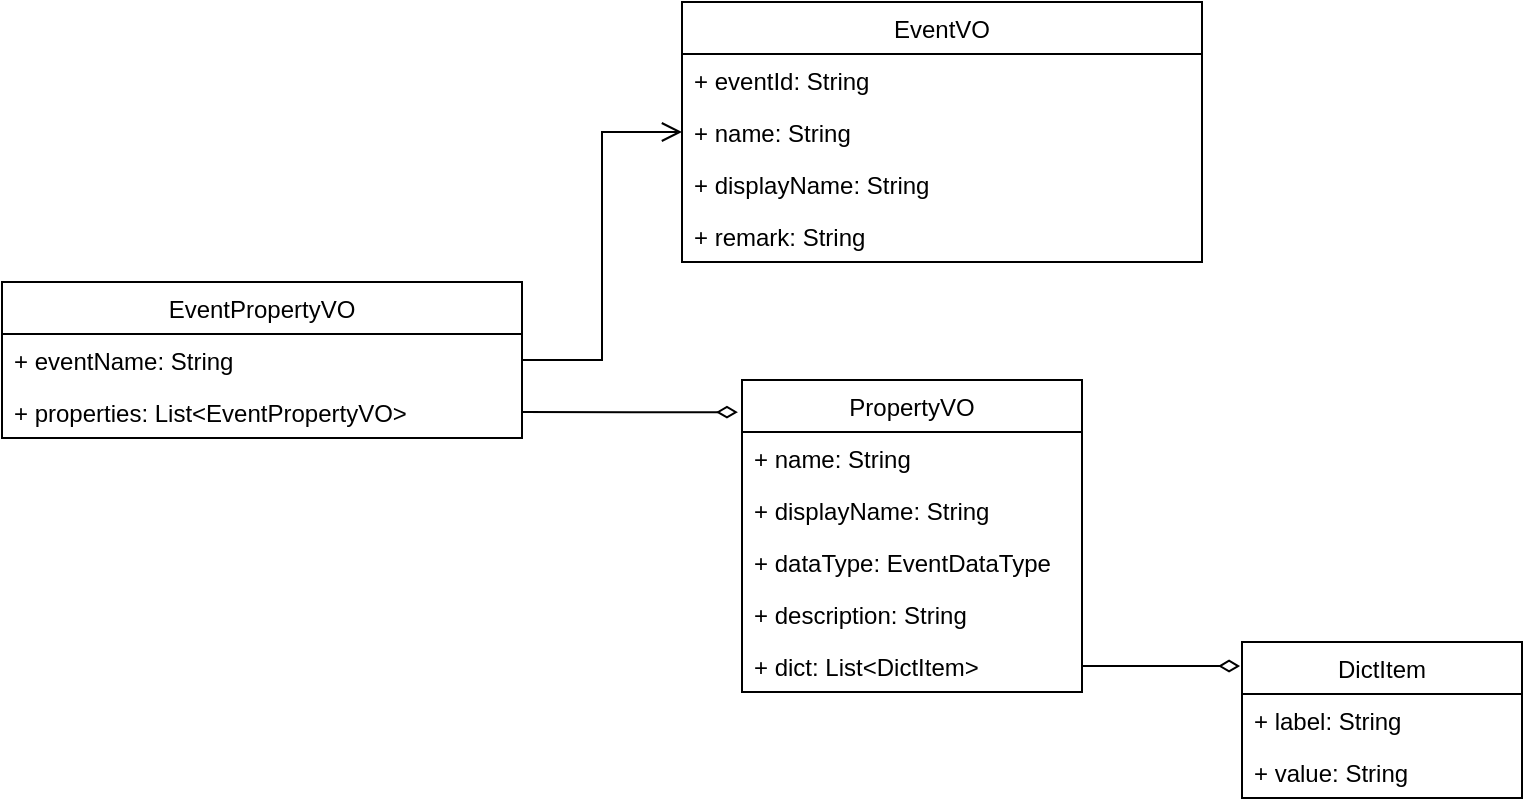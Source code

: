 <mxfile version="20.5.3" type="github">
  <diagram id="gWt6pIym7gy1p8lXt8cm" name="第 1 页">
    <mxGraphModel dx="1426" dy="793" grid="1" gridSize="10" guides="1" tooltips="1" connect="1" arrows="1" fold="1" page="1" pageScale="1" pageWidth="3300" pageHeight="4681" math="0" shadow="0">
      <root>
        <mxCell id="0" />
        <mxCell id="1" parent="0" />
        <mxCell id="JXnPcaJbZQ8zEn4FI6pe-1" value="EventVO" style="swimlane;fontStyle=0;childLayout=stackLayout;horizontal=1;startSize=26;fillColor=none;horizontalStack=0;resizeParent=1;resizeParentMax=0;resizeLast=0;collapsible=1;marginBottom=0;" vertex="1" parent="1">
          <mxGeometry x="480" y="210" width="260" height="130" as="geometry">
            <mxRectangle x="170" y="140" width="90" height="30" as="alternateBounds" />
          </mxGeometry>
        </mxCell>
        <mxCell id="JXnPcaJbZQ8zEn4FI6pe-2" value="+ eventId: String" style="text;strokeColor=none;fillColor=none;align=left;verticalAlign=top;spacingLeft=4;spacingRight=4;overflow=hidden;rotatable=0;points=[[0,0.5],[1,0.5]];portConstraint=eastwest;" vertex="1" parent="JXnPcaJbZQ8zEn4FI6pe-1">
          <mxGeometry y="26" width="260" height="26" as="geometry" />
        </mxCell>
        <mxCell id="JXnPcaJbZQ8zEn4FI6pe-3" value="+ name: String" style="text;strokeColor=none;fillColor=none;align=left;verticalAlign=top;spacingLeft=4;spacingRight=4;overflow=hidden;rotatable=0;points=[[0,0.5],[1,0.5]];portConstraint=eastwest;" vertex="1" parent="JXnPcaJbZQ8zEn4FI6pe-1">
          <mxGeometry y="52" width="260" height="26" as="geometry" />
        </mxCell>
        <mxCell id="JXnPcaJbZQ8zEn4FI6pe-4" value="+ displayName: String" style="text;strokeColor=none;fillColor=none;align=left;verticalAlign=top;spacingLeft=4;spacingRight=4;overflow=hidden;rotatable=0;points=[[0,0.5],[1,0.5]];portConstraint=eastwest;" vertex="1" parent="JXnPcaJbZQ8zEn4FI6pe-1">
          <mxGeometry y="78" width="260" height="26" as="geometry" />
        </mxCell>
        <mxCell id="JXnPcaJbZQ8zEn4FI6pe-7" value="+ remark: String" style="text;strokeColor=none;fillColor=none;align=left;verticalAlign=top;spacingLeft=4;spacingRight=4;overflow=hidden;rotatable=0;points=[[0,0.5],[1,0.5]];portConstraint=eastwest;" vertex="1" parent="JXnPcaJbZQ8zEn4FI6pe-1">
          <mxGeometry y="104" width="260" height="26" as="geometry" />
        </mxCell>
        <mxCell id="JXnPcaJbZQ8zEn4FI6pe-8" value="PropertyVO" style="swimlane;fontStyle=0;childLayout=stackLayout;horizontal=1;startSize=26;fillColor=none;horizontalStack=0;resizeParent=1;resizeParentMax=0;resizeLast=0;collapsible=1;marginBottom=0;" vertex="1" parent="1">
          <mxGeometry x="510" y="399" width="170" height="156" as="geometry">
            <mxRectangle x="660" y="160" width="100" height="30" as="alternateBounds" />
          </mxGeometry>
        </mxCell>
        <mxCell id="JXnPcaJbZQ8zEn4FI6pe-9" value="+ name: String" style="text;strokeColor=none;fillColor=none;align=left;verticalAlign=top;spacingLeft=4;spacingRight=4;overflow=hidden;rotatable=0;points=[[0,0.5],[1,0.5]];portConstraint=eastwest;" vertex="1" parent="JXnPcaJbZQ8zEn4FI6pe-8">
          <mxGeometry y="26" width="170" height="26" as="geometry" />
        </mxCell>
        <mxCell id="JXnPcaJbZQ8zEn4FI6pe-10" value="+ displayName: String" style="text;strokeColor=none;fillColor=none;align=left;verticalAlign=top;spacingLeft=4;spacingRight=4;overflow=hidden;rotatable=0;points=[[0,0.5],[1,0.5]];portConstraint=eastwest;" vertex="1" parent="JXnPcaJbZQ8zEn4FI6pe-8">
          <mxGeometry y="52" width="170" height="26" as="geometry" />
        </mxCell>
        <mxCell id="JXnPcaJbZQ8zEn4FI6pe-11" value="+ dataType: EventDataType" style="text;strokeColor=none;fillColor=none;align=left;verticalAlign=top;spacingLeft=4;spacingRight=4;overflow=hidden;rotatable=0;points=[[0,0.5],[1,0.5]];portConstraint=eastwest;" vertex="1" parent="JXnPcaJbZQ8zEn4FI6pe-8">
          <mxGeometry y="78" width="170" height="26" as="geometry" />
        </mxCell>
        <mxCell id="JXnPcaJbZQ8zEn4FI6pe-13" value="+ description: String" style="text;strokeColor=none;fillColor=none;align=left;verticalAlign=top;spacingLeft=4;spacingRight=4;overflow=hidden;rotatable=0;points=[[0,0.5],[1,0.5]];portConstraint=eastwest;" vertex="1" parent="JXnPcaJbZQ8zEn4FI6pe-8">
          <mxGeometry y="104" width="170" height="26" as="geometry" />
        </mxCell>
        <mxCell id="JXnPcaJbZQ8zEn4FI6pe-12" value="+ dict: List&lt;DictItem&gt;" style="text;strokeColor=none;fillColor=none;align=left;verticalAlign=top;spacingLeft=4;spacingRight=4;overflow=hidden;rotatable=0;points=[[0,0.5],[1,0.5]];portConstraint=eastwest;" vertex="1" parent="JXnPcaJbZQ8zEn4FI6pe-8">
          <mxGeometry y="130" width="170" height="26" as="geometry" />
        </mxCell>
        <mxCell id="JXnPcaJbZQ8zEn4FI6pe-27" value="DictItem" style="swimlane;fontStyle=0;childLayout=stackLayout;horizontal=1;startSize=26;fillColor=none;horizontalStack=0;resizeParent=1;resizeParentMax=0;resizeLast=0;collapsible=1;marginBottom=0;" vertex="1" parent="1">
          <mxGeometry x="760" y="530" width="140" height="78" as="geometry" />
        </mxCell>
        <mxCell id="JXnPcaJbZQ8zEn4FI6pe-28" value="+ label: String" style="text;strokeColor=none;fillColor=none;align=left;verticalAlign=top;spacingLeft=4;spacingRight=4;overflow=hidden;rotatable=0;points=[[0,0.5],[1,0.5]];portConstraint=eastwest;" vertex="1" parent="JXnPcaJbZQ8zEn4FI6pe-27">
          <mxGeometry y="26" width="140" height="26" as="geometry" />
        </mxCell>
        <mxCell id="JXnPcaJbZQ8zEn4FI6pe-29" value="+ value: String" style="text;strokeColor=none;fillColor=none;align=left;verticalAlign=top;spacingLeft=4;spacingRight=4;overflow=hidden;rotatable=0;points=[[0,0.5],[1,0.5]];portConstraint=eastwest;" vertex="1" parent="JXnPcaJbZQ8zEn4FI6pe-27">
          <mxGeometry y="52" width="140" height="26" as="geometry" />
        </mxCell>
        <mxCell id="JXnPcaJbZQ8zEn4FI6pe-34" value="EventPropertyVO" style="swimlane;fontStyle=0;childLayout=stackLayout;horizontal=1;startSize=26;fillColor=none;horizontalStack=0;resizeParent=1;resizeParentMax=0;resizeLast=0;collapsible=1;marginBottom=0;" vertex="1" parent="1">
          <mxGeometry x="140" y="350" width="260" height="78" as="geometry">
            <mxRectangle x="170" y="140" width="90" height="30" as="alternateBounds" />
          </mxGeometry>
        </mxCell>
        <mxCell id="JXnPcaJbZQ8zEn4FI6pe-36" value="+ eventName: String" style="text;strokeColor=none;fillColor=none;align=left;verticalAlign=top;spacingLeft=4;spacingRight=4;overflow=hidden;rotatable=0;points=[[0,0.5],[1,0.5]];portConstraint=eastwest;" vertex="1" parent="JXnPcaJbZQ8zEn4FI6pe-34">
          <mxGeometry y="26" width="260" height="26" as="geometry" />
        </mxCell>
        <mxCell id="JXnPcaJbZQ8zEn4FI6pe-39" value="+ properties: List&lt;EventPropertyVO&gt;" style="text;strokeColor=none;fillColor=none;align=left;verticalAlign=top;spacingLeft=4;spacingRight=4;overflow=hidden;rotatable=0;points=[[0,0.5],[1,0.5]];portConstraint=eastwest;" vertex="1" parent="JXnPcaJbZQ8zEn4FI6pe-34">
          <mxGeometry y="52" width="260" height="26" as="geometry" />
        </mxCell>
        <mxCell id="JXnPcaJbZQ8zEn4FI6pe-60" value="" style="endArrow=open;startArrow=none;endFill=0;startFill=0;endSize=8;html=1;verticalAlign=bottom;labelBackgroundColor=none;strokeWidth=1;rounded=0;entryX=0;entryY=0.5;entryDx=0;entryDy=0;exitX=1;exitY=0.5;exitDx=0;exitDy=0;edgeStyle=orthogonalEdgeStyle;" edge="1" parent="1" source="JXnPcaJbZQ8zEn4FI6pe-36" target="JXnPcaJbZQ8zEn4FI6pe-3">
          <mxGeometry width="160" relative="1" as="geometry">
            <mxPoint x="260" y="240" as="sourcePoint" />
            <mxPoint x="420" y="240" as="targetPoint" />
          </mxGeometry>
        </mxCell>
        <mxCell id="JXnPcaJbZQ8zEn4FI6pe-62" value="" style="endArrow=none;startArrow=diamondThin;endFill=0;startFill=0;html=1;verticalAlign=bottom;labelBackgroundColor=none;strokeWidth=1;startSize=8;endSize=8;rounded=0;entryX=1;entryY=0.5;entryDx=0;entryDy=0;exitX=-0.012;exitY=0.103;exitDx=0;exitDy=0;exitPerimeter=0;edgeStyle=orthogonalEdgeStyle;" edge="1" parent="1" source="JXnPcaJbZQ8zEn4FI6pe-8" target="JXnPcaJbZQ8zEn4FI6pe-39">
          <mxGeometry width="160" relative="1" as="geometry">
            <mxPoint x="140" y="610" as="sourcePoint" />
            <mxPoint x="300" y="610" as="targetPoint" />
          </mxGeometry>
        </mxCell>
        <mxCell id="JXnPcaJbZQ8zEn4FI6pe-63" value="" style="endArrow=none;startArrow=diamondThin;endFill=0;startFill=0;html=1;verticalAlign=bottom;labelBackgroundColor=none;strokeWidth=1;startSize=8;endSize=8;rounded=0;exitX=-0.007;exitY=0.154;exitDx=0;exitDy=0;exitPerimeter=0;entryX=1;entryY=0.5;entryDx=0;entryDy=0;edgeStyle=orthogonalEdgeStyle;" edge="1" parent="1" source="JXnPcaJbZQ8zEn4FI6pe-27" target="JXnPcaJbZQ8zEn4FI6pe-12">
          <mxGeometry width="160" relative="1" as="geometry">
            <mxPoint x="320" y="680" as="sourcePoint" />
            <mxPoint x="480" y="680" as="targetPoint" />
          </mxGeometry>
        </mxCell>
      </root>
    </mxGraphModel>
  </diagram>
</mxfile>
